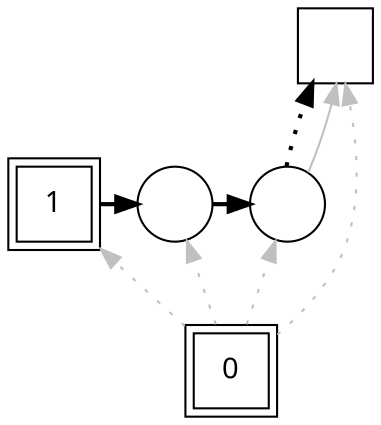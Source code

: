 digraph G {
rankdir = BT;
Node [ fontname="Arial Unicode Multicast"];
Player		[ label="1" shape=square peripheries=2];
Ground		[ label="0" shape=square peripheries=2];
Sausage0		[ label="" shape=circle];
Sausage1		[ label="" shape=circle];
Island		[ label="" shape=square];
{rank=same; Player,Sausage0};
{rank=same; Sausage0,Sausage1};
	"Ground" -> "Player" [style=dotted color="gray"];
	"Player" -> "Sausage0" [constraint=false  penwidth=2];
	"Ground" -> "Sausage0" [style=dotted color="gray"];
	"Sausage0" -> "Sausage1" [constraint=false  penwidth=2];
	"Ground" -> "Sausage1" [style=dotted color="gray"];
	"Sausage1" -> "Island" [style=dotted  penwidth=2];
	"Sausage1" -> "Island" [constraint=false color="gray"];
	"Ground" -> "Island" [style=dotted color="gray"];
}